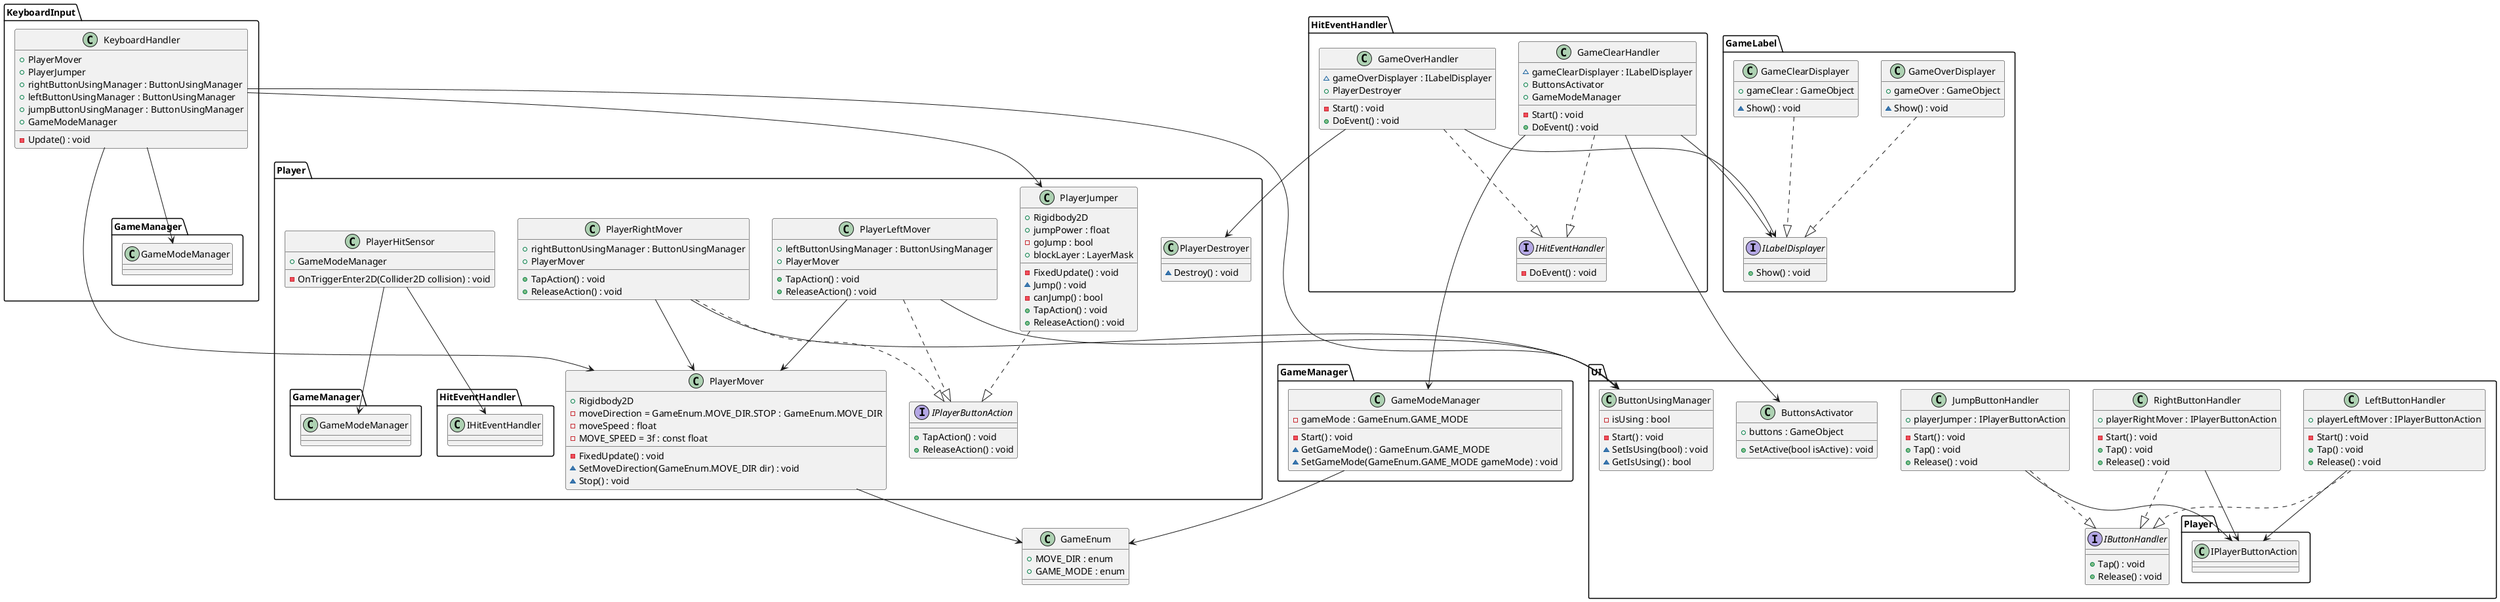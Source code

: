 @startuml TheRun
class GameEnum{
    + MOVE_DIR : enum
    + GAME_MODE : enum
}

namespace UI{
    interface IButtonHandler{
        + Tap() : void
        + Release() : void
    }

    class LeftButtonHandler{
        + playerLeftMover : IPlayerButtonAction
        - Start() : void
        + Tap() : void
        + Release() : void
    }
    LeftButtonHandler ..|> IButtonHandler
    LeftButtonHandler --> Player.IPlayerButtonAction
    
    class RightButtonHandler{
        + playerRightMover : IPlayerButtonAction
        - Start() : void
        + Tap() : void
        + Release() : void
    }
    RightButtonHandler ..|> IButtonHandler
    RightButtonHandler --> Player.IPlayerButtonAction
    
    class JumpButtonHandler{
        + playerJumper : IPlayerButtonAction
        - Start() : void
        + Tap() : void
        + Release() : void
    }
    JumpButtonHandler ..|> IButtonHandler
    JumpButtonHandler --> Player.IPlayerButtonAction

    class ButtonUsingManager{
        - isUsing : bool
        - Start() : void
        ~ SetIsUsing(bool) : void
        ~ GetIsUsing() : bool
    }

    class ButtonsActivator{
        + buttons : GameObject
        + SetActive(bool isActive) : void
    }

}

namespace Player{
    interface IPlayerButtonAction{
        + TapAction() : void
        + ReleaseAction() : void
    }

    class PlayerLeftMover{
        + leftButtonUsingManager : ButtonUsingManager
        + PlayerMover
        + TapAction() : void
        + ReleaseAction() : void
    }
    PlayerLeftMover ..|> IPlayerButtonAction
    PlayerLeftMover --> UI.ButtonUsingManager
    PlayerLeftMover --> PlayerMover

    class PlayerRightMover{
        + rightButtonUsingManager : ButtonUsingManager
        + PlayerMover
        + TapAction() : void
        + ReleaseAction() : void
    }
    PlayerRightMover ..|> IPlayerButtonAction
    PlayerRightMover --> UI.ButtonUsingManager
    PlayerRightMover --> PlayerMover

    class PlayerMover{
        + Rigidbody2D
        - moveDirection = GameEnum.MOVE_DIR.STOP : GameEnum.MOVE_DIR
        - moveSpeed : float
        - MOVE_SPEED = 3f : const float 
        - FixedUpdate() : void
        ~ SetMoveDirection(GameEnum.MOVE_DIR dir) : void
        ~ Stop() : void
    }
    PlayerMover --> .GameEnum

    class PlayerJumper{
        + Rigidbody2D
        + jumpPower : float
        - goJump : bool
        + blockLayer : LayerMask
        - FixedUpdate() : void
        ~ Jump() : void
        - canJump() : bool
        + TapAction() : void
        + ReleaseAction() : void
    }
    PlayerJumper ..|>  IPlayerButtonAction

    class PlayerHitSensor{
        + GameModeManager
        - OnTriggerEnter2D(Collider2D collision) : void
    }
    PlayerHitSensor --> GameManager.GameModeManager
    PlayerHitSensor --> HitEventHandler.IHitEventHandler

    class PlayerDestroyer{
        ~ Destroy() : void
    }
}

namespace KeyboardInput{
    class KeyboardHandler{
        + PlayerMover
        + PlayerJumper
        + rightButtonUsingManager : ButtonUsingManager
        + leftButtonUsingManager : ButtonUsingManager
        + jumpButtonUsingManager : ButtonUsingManager
        + GameModeManager
        - Update() : void
    }
    KeyboardHandler --> Player.PlayerMover
    KeyboardHandler --> Player.PlayerJumper
    KeyboardHandler --> UI.ButtonUsingManager
    KeyboardHandler --> GameManager.GameModeManager
}

namespace GameLabel{
    interface ILabelDisplayer{
        + Show() : void
    }

    class GameOverDisplayer{
        + gameOver : GameObject
        ~ Show() : void
    }
    GameOverDisplayer ..|> ILabelDisplayer

    class GameClearDisplayer{
        + gameClear : GameObject
        ~ Show() : void
    }
    GameClearDisplayer ..|> ILabelDisplayer
}

namespace GameManager{
    class GameModeManager{
        - gameMode : GameEnum.GAME_MODE
        - Start() : void
        ~ GetGameMode() : GameEnum.GAME_MODE
        ~ SetGameMode(GameEnum.GAME_MODE gameMode) : void
    }
    GameModeManager --> .GameEnum
}

namespace HitEventHandler{
    interface IHitEventHandler{
        - DoEvent() : void
    }

    class GameOverHandler{
        ~ gameOverDisplayer : ILabelDisplayer
        + PlayerDestroyer
        - Start() : void
        + DoEvent() : void
    }
    GameOverHandler ..|> IHitEventHandler
    GameOverHandler --> GameLabel.ILabelDisplayer
    GameOverHandler --> Player.PlayerDestroyer

    class GameClearHandler{
        ~ gameClearDisplayer : ILabelDisplayer
        + ButtonsActivator
        + GameModeManager
        - Start() : void
        + DoEvent() : void
    }
    GameClearHandler ..|> IHitEventHandler
    GameClearHandler --> GameLabel.ILabelDisplayer
    GameClearHandler --> UI.ButtonsActivator
    GameClearHandler --> GameManager.GameModeManager
}


@enduml